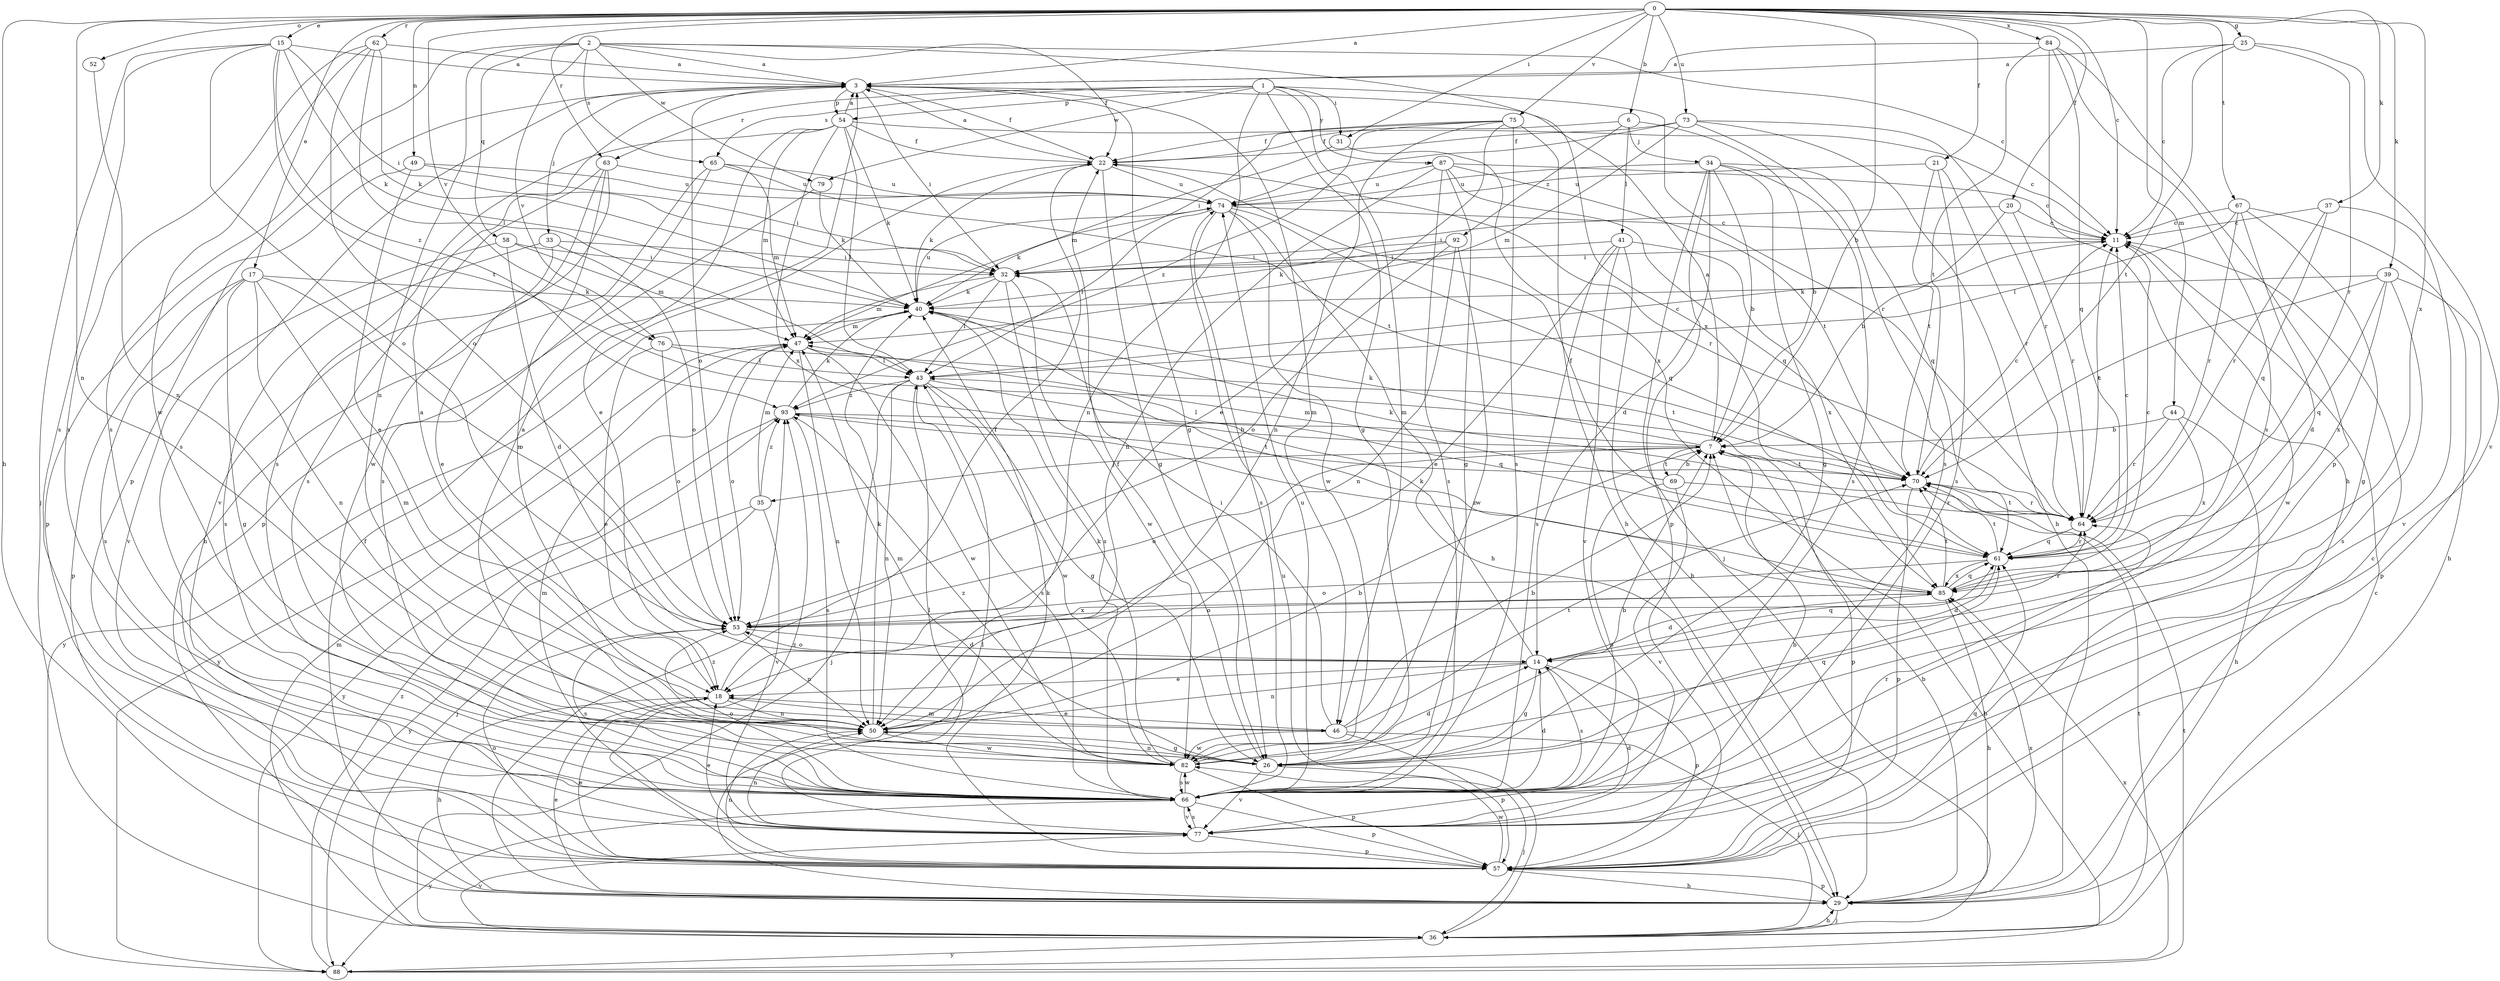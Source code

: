 strict digraph  {
0;
1;
2;
3;
6;
7;
11;
14;
15;
17;
18;
20;
21;
22;
25;
26;
29;
31;
32;
33;
34;
35;
36;
37;
39;
40;
41;
43;
44;
46;
47;
49;
50;
52;
53;
54;
57;
58;
61;
62;
63;
64;
65;
66;
67;
69;
70;
73;
74;
75;
76;
77;
79;
82;
84;
85;
87;
88;
92;
93;
0 -> 3  [label=a];
0 -> 6  [label=b];
0 -> 7  [label=b];
0 -> 11  [label=c];
0 -> 15  [label=e];
0 -> 17  [label=e];
0 -> 20  [label=f];
0 -> 21  [label=f];
0 -> 25  [label=g];
0 -> 29  [label=h];
0 -> 31  [label=i];
0 -> 37  [label=k];
0 -> 39  [label=k];
0 -> 44  [label=m];
0 -> 49  [label=n];
0 -> 50  [label=n];
0 -> 52  [label=o];
0 -> 62  [label=r];
0 -> 63  [label=r];
0 -> 67  [label=t];
0 -> 73  [label=u];
0 -> 75  [label=v];
0 -> 76  [label=v];
0 -> 84  [label=x];
0 -> 85  [label=x];
1 -> 26  [label=g];
1 -> 31  [label=i];
1 -> 46  [label=m];
1 -> 50  [label=n];
1 -> 54  [label=p];
1 -> 63  [label=r];
1 -> 64  [label=r];
1 -> 65  [label=s];
1 -> 79  [label=w];
1 -> 87  [label=y];
2 -> 3  [label=a];
2 -> 11  [label=c];
2 -> 22  [label=f];
2 -> 50  [label=n];
2 -> 58  [label=q];
2 -> 65  [label=s];
2 -> 66  [label=s];
2 -> 76  [label=v];
2 -> 79  [label=w];
2 -> 85  [label=x];
3 -> 22  [label=f];
3 -> 26  [label=g];
3 -> 32  [label=i];
3 -> 33  [label=j];
3 -> 46  [label=m];
3 -> 53  [label=o];
3 -> 54  [label=p];
3 -> 57  [label=p];
3 -> 66  [label=s];
6 -> 7  [label=b];
6 -> 22  [label=f];
6 -> 34  [label=j];
6 -> 41  [label=l];
6 -> 92  [label=z];
7 -> 3  [label=a];
7 -> 35  [label=j];
7 -> 40  [label=k];
7 -> 43  [label=l];
7 -> 53  [label=o];
7 -> 57  [label=p];
7 -> 69  [label=t];
7 -> 70  [label=t];
11 -> 32  [label=i];
11 -> 82  [label=w];
14 -> 18  [label=e];
14 -> 26  [label=g];
14 -> 40  [label=k];
14 -> 50  [label=n];
14 -> 53  [label=o];
14 -> 57  [label=p];
14 -> 61  [label=q];
14 -> 66  [label=s];
15 -> 3  [label=a];
15 -> 32  [label=i];
15 -> 36  [label=j];
15 -> 40  [label=k];
15 -> 53  [label=o];
15 -> 66  [label=s];
15 -> 70  [label=t];
15 -> 93  [label=z];
17 -> 26  [label=g];
17 -> 40  [label=k];
17 -> 46  [label=m];
17 -> 50  [label=n];
17 -> 53  [label=o];
17 -> 57  [label=p];
17 -> 66  [label=s];
18 -> 22  [label=f];
18 -> 29  [label=h];
18 -> 46  [label=m];
18 -> 50  [label=n];
20 -> 7  [label=b];
20 -> 11  [label=c];
20 -> 32  [label=i];
20 -> 64  [label=r];
21 -> 64  [label=r];
21 -> 66  [label=s];
21 -> 70  [label=t];
21 -> 74  [label=u];
22 -> 3  [label=a];
22 -> 26  [label=g];
22 -> 40  [label=k];
22 -> 64  [label=r];
22 -> 74  [label=u];
25 -> 3  [label=a];
25 -> 11  [label=c];
25 -> 64  [label=r];
25 -> 70  [label=t];
25 -> 77  [label=v];
26 -> 3  [label=a];
26 -> 22  [label=f];
26 -> 36  [label=j];
26 -> 50  [label=n];
26 -> 61  [label=q];
26 -> 77  [label=v];
26 -> 93  [label=z];
29 -> 7  [label=b];
29 -> 18  [label=e];
29 -> 22  [label=f];
29 -> 36  [label=j];
29 -> 43  [label=l];
29 -> 57  [label=p];
29 -> 85  [label=x];
29 -> 93  [label=z];
31 -> 47  [label=m];
31 -> 85  [label=x];
32 -> 40  [label=k];
32 -> 43  [label=l];
32 -> 47  [label=m];
32 -> 66  [label=s];
32 -> 82  [label=w];
33 -> 18  [label=e];
33 -> 32  [label=i];
33 -> 53  [label=o];
33 -> 66  [label=s];
34 -> 7  [label=b];
34 -> 14  [label=d];
34 -> 26  [label=g];
34 -> 36  [label=j];
34 -> 57  [label=p];
34 -> 61  [label=q];
34 -> 66  [label=s];
34 -> 74  [label=u];
35 -> 36  [label=j];
35 -> 47  [label=m];
35 -> 77  [label=v];
35 -> 88  [label=y];
35 -> 93  [label=z];
36 -> 11  [label=c];
36 -> 29  [label=h];
36 -> 47  [label=m];
36 -> 70  [label=t];
36 -> 74  [label=u];
36 -> 77  [label=v];
36 -> 88  [label=y];
37 -> 11  [label=c];
37 -> 61  [label=q];
37 -> 64  [label=r];
37 -> 77  [label=v];
39 -> 40  [label=k];
39 -> 57  [label=p];
39 -> 61  [label=q];
39 -> 66  [label=s];
39 -> 70  [label=t];
39 -> 85  [label=x];
40 -> 47  [label=m];
40 -> 74  [label=u];
40 -> 88  [label=y];
41 -> 18  [label=e];
41 -> 29  [label=h];
41 -> 32  [label=i];
41 -> 66  [label=s];
41 -> 77  [label=v];
41 -> 85  [label=x];
43 -> 11  [label=c];
43 -> 26  [label=g];
43 -> 36  [label=j];
43 -> 50  [label=n];
43 -> 61  [label=q];
43 -> 66  [label=s];
43 -> 82  [label=w];
43 -> 93  [label=z];
44 -> 7  [label=b];
44 -> 29  [label=h];
44 -> 64  [label=r];
44 -> 85  [label=x];
46 -> 7  [label=b];
46 -> 18  [label=e];
46 -> 32  [label=i];
46 -> 36  [label=j];
46 -> 57  [label=p];
46 -> 70  [label=t];
46 -> 82  [label=w];
47 -> 43  [label=l];
47 -> 50  [label=n];
47 -> 53  [label=o];
47 -> 82  [label=w];
47 -> 88  [label=y];
49 -> 18  [label=e];
49 -> 32  [label=i];
49 -> 57  [label=p];
49 -> 74  [label=u];
50 -> 3  [label=a];
50 -> 7  [label=b];
50 -> 26  [label=g];
50 -> 40  [label=k];
50 -> 82  [label=w];
52 -> 50  [label=n];
53 -> 14  [label=d];
53 -> 50  [label=n];
53 -> 64  [label=r];
53 -> 66  [label=s];
53 -> 85  [label=x];
54 -> 3  [label=a];
54 -> 11  [label=c];
54 -> 18  [label=e];
54 -> 22  [label=f];
54 -> 40  [label=k];
54 -> 43  [label=l];
54 -> 47  [label=m];
54 -> 66  [label=s];
54 -> 85  [label=x];
57 -> 11  [label=c];
57 -> 18  [label=e];
57 -> 29  [label=h];
57 -> 40  [label=k];
57 -> 50  [label=n];
57 -> 53  [label=o];
57 -> 61  [label=q];
57 -> 82  [label=w];
57 -> 93  [label=z];
58 -> 14  [label=d];
58 -> 32  [label=i];
58 -> 47  [label=m];
58 -> 77  [label=v];
61 -> 11  [label=c];
61 -> 14  [label=d];
61 -> 22  [label=f];
61 -> 53  [label=o];
61 -> 64  [label=r];
61 -> 70  [label=t];
61 -> 85  [label=x];
62 -> 3  [label=a];
62 -> 40  [label=k];
62 -> 43  [label=l];
62 -> 53  [label=o];
62 -> 66  [label=s];
62 -> 82  [label=w];
63 -> 50  [label=n];
63 -> 66  [label=s];
63 -> 74  [label=u];
63 -> 77  [label=v];
63 -> 82  [label=w];
64 -> 11  [label=c];
64 -> 40  [label=k];
64 -> 61  [label=q];
64 -> 70  [label=t];
65 -> 29  [label=h];
65 -> 47  [label=m];
65 -> 66  [label=s];
65 -> 70  [label=t];
65 -> 74  [label=u];
66 -> 14  [label=d];
66 -> 53  [label=o];
66 -> 57  [label=p];
66 -> 74  [label=u];
66 -> 77  [label=v];
66 -> 82  [label=w];
66 -> 88  [label=y];
67 -> 11  [label=c];
67 -> 14  [label=d];
67 -> 26  [label=g];
67 -> 29  [label=h];
67 -> 43  [label=l];
67 -> 64  [label=r];
69 -> 7  [label=b];
69 -> 47  [label=m];
69 -> 64  [label=r];
69 -> 66  [label=s];
69 -> 77  [label=v];
70 -> 11  [label=c];
70 -> 57  [label=p];
70 -> 64  [label=r];
73 -> 22  [label=f];
73 -> 29  [label=h];
73 -> 47  [label=m];
73 -> 64  [label=r];
73 -> 66  [label=s];
73 -> 74  [label=u];
74 -> 11  [label=c];
74 -> 29  [label=h];
74 -> 40  [label=k];
74 -> 43  [label=l];
74 -> 61  [label=q];
74 -> 66  [label=s];
74 -> 82  [label=w];
75 -> 18  [label=e];
75 -> 22  [label=f];
75 -> 29  [label=h];
75 -> 32  [label=i];
75 -> 50  [label=n];
75 -> 66  [label=s];
75 -> 93  [label=z];
76 -> 18  [label=e];
76 -> 43  [label=l];
76 -> 53  [label=o];
76 -> 70  [label=t];
77 -> 7  [label=b];
77 -> 14  [label=d];
77 -> 18  [label=e];
77 -> 43  [label=l];
77 -> 47  [label=m];
77 -> 50  [label=n];
77 -> 57  [label=p];
77 -> 64  [label=r];
77 -> 66  [label=s];
79 -> 40  [label=k];
79 -> 57  [label=p];
82 -> 7  [label=b];
82 -> 14  [label=d];
82 -> 40  [label=k];
82 -> 47  [label=m];
82 -> 57  [label=p];
82 -> 66  [label=s];
84 -> 3  [label=a];
84 -> 29  [label=h];
84 -> 57  [label=p];
84 -> 61  [label=q];
84 -> 66  [label=s];
84 -> 70  [label=t];
85 -> 11  [label=c];
85 -> 14  [label=d];
85 -> 29  [label=h];
85 -> 53  [label=o];
85 -> 61  [label=q];
85 -> 70  [label=t];
85 -> 93  [label=z];
87 -> 11  [label=c];
87 -> 26  [label=g];
87 -> 50  [label=n];
87 -> 61  [label=q];
87 -> 66  [label=s];
87 -> 70  [label=t];
87 -> 74  [label=u];
88 -> 7  [label=b];
88 -> 70  [label=t];
88 -> 85  [label=x];
88 -> 93  [label=z];
92 -> 32  [label=i];
92 -> 40  [label=k];
92 -> 50  [label=n];
92 -> 53  [label=o];
92 -> 82  [label=w];
93 -> 7  [label=b];
93 -> 40  [label=k];
93 -> 66  [label=s];
93 -> 70  [label=t];
93 -> 88  [label=y];
}
